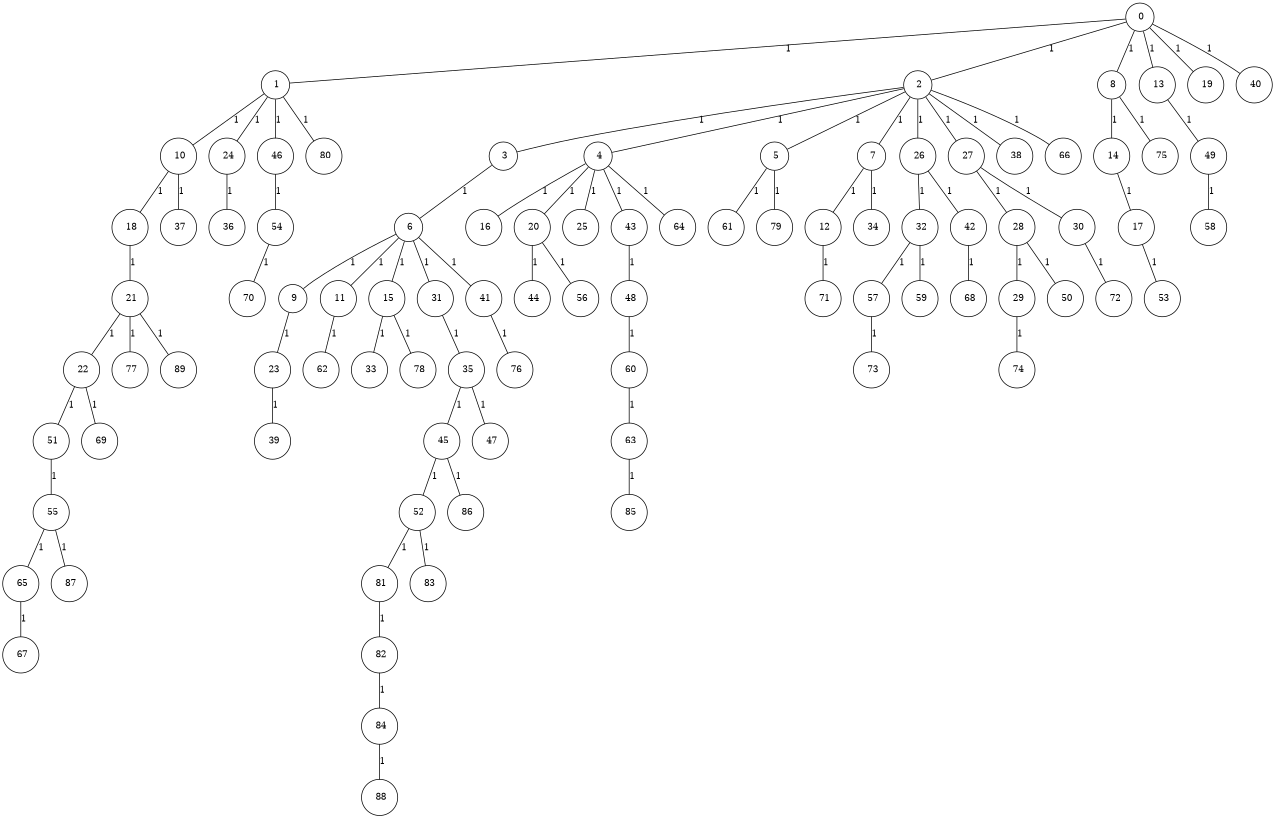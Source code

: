 graph G {
size="8.5,11;"
ratio = "expand;"
fixedsize="true;"
overlap="scale;"
node[shape=circle,width=.12,hight=.12,fontsize=12]
edge[fontsize=12]

0[label=" 0" color=black, pos="2.8866443,2.8209408!"];
1[label=" 1" color=black, pos="0.21682538,1.0332826!"];
2[label=" 2" color=black, pos="2.2412575,2.3163772!"];
3[label=" 3" color=black, pos="1.3809513,0.11199251!"];
4[label=" 4" color=black, pos="1.8650052,1.4644488!"];
5[label=" 5" color=black, pos="2.6064545,2.8912597!"];
6[label=" 6" color=black, pos="2.1813837,2.8365024!"];
7[label=" 7" color=black, pos="0.28787985,1.0544081!"];
8[label=" 8" color=black, pos="2.9580721,0.74379968!"];
9[label=" 9" color=black, pos="0.2558476,1.0538262!"];
10[label=" 10" color=black, pos="2.6255741,0.0025617196!"];
11[label=" 11" color=black, pos="0.097046359,0.07543304!"];
12[label=" 12" color=black, pos="2.8556761,1.5422867!"];
13[label=" 13" color=black, pos="0.8325,1.4417937!"];
14[label=" 14" color=black, pos="0.36627678,0.39446498!"];
15[label=" 15" color=black, pos="2.4605918,0.82868077!"];
16[label=" 16" color=black, pos="0.32422201,1.5935614!"];
17[label=" 17" color=black, pos="2.3495627,2.0771747!"];
18[label=" 18" color=black, pos="1.0175909,0.98166216!"];
19[label=" 19" color=black, pos="0.19429068,0.076688848!"];
20[label=" 20" color=black, pos="0.59697707,1.5120974!"];
21[label=" 21" color=black, pos="0.052521898,1.4433607!"];
22[label=" 22" color=black, pos="2.2321873,1.0729553!"];
23[label=" 23" color=black, pos="2.2866988,0.11144297!"];
24[label=" 24" color=black, pos="2.4741165,2.1909904!"];
25[label=" 25" color=black, pos="2.3523919,1.7988161!"];
26[label=" 26" color=black, pos="2.3479016,1.4846202!"];
27[label=" 27" color=black, pos="2.8375735,2.592159!"];
28[label=" 28" color=black, pos="1.1802845,2.8640276!"];
29[label=" 29" color=black, pos="1.0581475,0.65160508!"];
30[label=" 30" color=black, pos="0.14521402,1.9831139!"];
31[label=" 31" color=black, pos="1.6261965,2.0428336!"];
32[label=" 32" color=black, pos="1.7995612,0.92399227!"];
33[label=" 33" color=black, pos="1.5019892,0.52193595!"];
34[label=" 34" color=black, pos="0.50328664,1.3920831!"];
35[label=" 35" color=black, pos="1.5678651,2.7754107!"];
36[label=" 36" color=black, pos="1.0884986,2.980956!"];
37[label=" 37" color=black, pos="0.94682659,2.4369809!"];
38[label=" 38" color=black, pos="1.3571215,2.5239534!"];
39[label=" 39" color=black, pos="0.51465163,0.083630934!"];
40[label=" 40" color=black, pos="1.8006112,0.46616592!"];
41[label=" 41" color=black, pos="1.7304316,1.1524912!"];
42[label=" 42" color=black, pos="1.994658,1.5745783!"];
43[label=" 43" color=black, pos="0.52881654,0.31067269!"];
44[label=" 44" color=black, pos="1.9894272,2.7639613!"];
45[label=" 45" color=black, pos="2.9241898,0.028294439!"];
46[label=" 46" color=black, pos="2.621037,0.26462924!"];
47[label=" 47" color=black, pos="2.1190349,2.4499014!"];
48[label=" 48" color=black, pos="0.35588338,0.22224648!"];
49[label=" 49" color=black, pos="1.9041692,1.3200332!"];
50[label=" 50" color=black, pos="0.91931208,0.46135029!"];
51[label=" 51" color=black, pos="1.2446005,1.0654438!"];
52[label=" 52" color=black, pos="0.063651692,1.1702816!"];
53[label=" 53" color=black, pos="0.030347238,0.2691528!"];
54[label=" 54" color=black, pos="0.75082387,0.78707286!"];
55[label=" 55" color=black, pos="1.8820422,1.7895049!"];
56[label=" 56" color=black, pos="1.1530417,2.3242406!"];
57[label=" 57" color=black, pos="0.38648909,0.95603813!"];
58[label=" 58" color=black, pos="1.5388852,0.7539298!"];
59[label=" 59" color=black, pos="2.1894114,1.0175134!"];
60[label=" 60" color=black, pos="0.6487786,1.2409046!"];
61[label=" 61" color=black, pos="1.386371,1.3305101!"];
62[label=" 62" color=black, pos="1.0438394,2.0070537!"];
63[label=" 63" color=black, pos="2.3545572,2.1638073!"];
64[label=" 64" color=black, pos="1.8083099,0.56480985!"];
65[label=" 65" color=black, pos="0.13232156,1.5006002!"];
66[label=" 66" color=black, pos="2.9382364,0.45469251!"];
67[label=" 67" color=black, pos="2.0739036,2.3807109!"];
68[label=" 68" color=black, pos="0.66000094,1.401808!"];
69[label=" 69" color=black, pos="1.1316729,1.1835668!"];
70[label=" 70" color=black, pos="1.849901,2.101394!"];
71[label=" 71" color=black, pos="1.987179,1.7120572!"];
72[label=" 72" color=black, pos="1.7532491,1.990288!"];
73[label=" 73" color=black, pos="0.79771502,0.55677743!"];
74[label=" 74" color=black, pos="2.7454182,1.8635992!"];
75[label=" 75" color=black, pos="1.4836759,2.542004!"];
76[label=" 76" color=black, pos="0.86592552,0.19004877!"];
77[label=" 77" color=black, pos="0.67613007,2.1731107!"];
78[label=" 78" color=black, pos="1.564236,0.73048937!"];
79[label=" 79" color=black, pos="1.5397059,2.3469041!"];
80[label=" 80" color=black, pos="0.71941362,1.1785256!"];
81[label=" 81" color=black, pos="0.82808029,1.25308!"];
82[label=" 82" color=black, pos="2.746773,1.3928203!"];
83[label=" 83" color=black, pos="2.3609893,2.3741257!"];
84[label=" 84" color=black, pos="2.8786363,1.2245132!"];
85[label=" 85" color=black, pos="2.93779,2.0807974!"];
86[label=" 86" color=black, pos="1.6721286,1.0534412!"];
87[label=" 87" color=black, pos="1.2538334,0.50478947!"];
88[label=" 88" color=black, pos="0.73753731,2.4903756!"];
89[label=" 89" color=black, pos="2.4186182,1.1391161!"];
0--1[label="1"]
0--2[label="1"]
0--8[label="1"]
0--13[label="1"]
0--19[label="1"]
0--40[label="1"]
1--10[label="1"]
1--24[label="1"]
1--46[label="1"]
1--80[label="1"]
2--3[label="1"]
2--4[label="1"]
2--5[label="1"]
2--7[label="1"]
2--26[label="1"]
2--27[label="1"]
2--38[label="1"]
2--66[label="1"]
3--6[label="1"]
4--16[label="1"]
4--20[label="1"]
4--25[label="1"]
4--43[label="1"]
4--64[label="1"]
5--61[label="1"]
5--79[label="1"]
6--9[label="1"]
6--11[label="1"]
6--15[label="1"]
6--31[label="1"]
6--41[label="1"]
7--12[label="1"]
7--34[label="1"]
8--14[label="1"]
8--75[label="1"]
9--23[label="1"]
10--18[label="1"]
10--37[label="1"]
11--62[label="1"]
12--71[label="1"]
13--49[label="1"]
14--17[label="1"]
15--33[label="1"]
15--78[label="1"]
17--53[label="1"]
18--21[label="1"]
20--44[label="1"]
20--56[label="1"]
21--22[label="1"]
21--77[label="1"]
21--89[label="1"]
22--51[label="1"]
22--69[label="1"]
23--39[label="1"]
24--36[label="1"]
26--32[label="1"]
26--42[label="1"]
27--28[label="1"]
27--30[label="1"]
28--29[label="1"]
28--50[label="1"]
29--74[label="1"]
30--72[label="1"]
31--35[label="1"]
32--57[label="1"]
32--59[label="1"]
35--45[label="1"]
35--47[label="1"]
41--76[label="1"]
42--68[label="1"]
43--48[label="1"]
45--52[label="1"]
45--86[label="1"]
46--54[label="1"]
48--60[label="1"]
49--58[label="1"]
51--55[label="1"]
52--81[label="1"]
52--83[label="1"]
54--70[label="1"]
55--65[label="1"]
55--87[label="1"]
57--73[label="1"]
60--63[label="1"]
63--85[label="1"]
65--67[label="1"]
81--82[label="1"]
82--84[label="1"]
84--88[label="1"]

}
